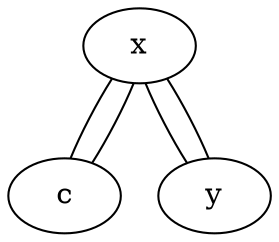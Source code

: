 graph test2 {
       x -- c {
       x -- c [w=9223372036854775799.0];
       x -- y [w=5.4985,len=3];
};
       x -- y [w=5.4985,len=3];
}

